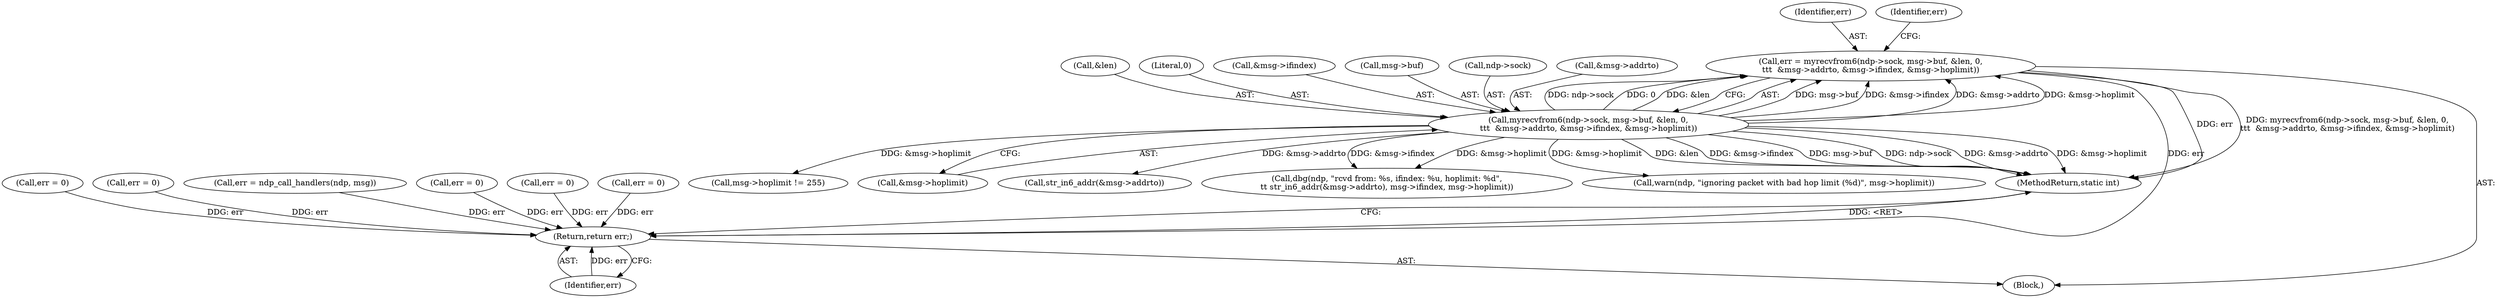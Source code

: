 digraph "0_libndp_a4892df306e0532487f1634ba6d4c6d4bb381c7f_1@API" {
"1000120" [label="(Call,err = myrecvfrom6(ndp->sock, msg->buf, &len, 0,\n\t\t\t  &msg->addrto, &msg->ifindex, &msg->hoplimit))"];
"1000122" [label="(Call,myrecvfrom6(ndp->sock, msg->buf, &len, 0,\n\t\t\t  &msg->addrto, &msg->ifindex, &msg->hoplimit))"];
"1000259" [label="(Return,return err;)"];
"1000129" [label="(Call,&len)"];
"1000178" [label="(Call,err = 0)"];
"1000195" [label="(Call,err = 0)"];
"1000251" [label="(Call,err = ndp_call_handlers(ndp, msg))"];
"1000131" [label="(Literal,0)"];
"1000136" [label="(Call,&msg->ifindex)"];
"1000261" [label="(MethodReturn,static int)"];
"1000230" [label="(Call,err = 0)"];
"1000166" [label="(Call,msg->hoplimit != 255)"];
"1000126" [label="(Call,msg->buf)"];
"1000212" [label="(Call,err = 0)"];
"1000123" [label="(Call,ndp->sock)"];
"1000260" [label="(Identifier,err)"];
"1000121" [label="(Identifier,err)"];
"1000247" [label="(Call,err = 0)"];
"1000120" [label="(Call,err = myrecvfrom6(ndp->sock, msg->buf, &len, 0,\n\t\t\t  &msg->addrto, &msg->ifindex, &msg->hoplimit))"];
"1000140" [label="(Call,&msg->hoplimit)"];
"1000102" [label="(Block,)"];
"1000154" [label="(Call,str_in6_addr(&msg->addrto))"];
"1000122" [label="(Call,myrecvfrom6(ndp->sock, msg->buf, &len, 0,\n\t\t\t  &msg->addrto, &msg->ifindex, &msg->hoplimit))"];
"1000259" [label="(Return,return err;)"];
"1000151" [label="(Call,dbg(ndp, \"rcvd from: %s, ifindex: %u, hoplimit: %d\",\n\t\t str_in6_addr(&msg->addrto), msg->ifindex, msg->hoplimit))"];
"1000172" [label="(Call,warn(ndp, \"ignoring packet with bad hop limit (%d)\", msg->hoplimit))"];
"1000132" [label="(Call,&msg->addrto)"];
"1000145" [label="(Identifier,err)"];
"1000120" -> "1000102"  [label="AST: "];
"1000120" -> "1000122"  [label="CFG: "];
"1000121" -> "1000120"  [label="AST: "];
"1000122" -> "1000120"  [label="AST: "];
"1000145" -> "1000120"  [label="CFG: "];
"1000120" -> "1000261"  [label="DDG: err"];
"1000120" -> "1000261"  [label="DDG: myrecvfrom6(ndp->sock, msg->buf, &len, 0,\n\t\t\t  &msg->addrto, &msg->ifindex, &msg->hoplimit)"];
"1000122" -> "1000120"  [label="DDG: msg->buf"];
"1000122" -> "1000120"  [label="DDG: &msg->ifindex"];
"1000122" -> "1000120"  [label="DDG: &msg->addrto"];
"1000122" -> "1000120"  [label="DDG: &msg->hoplimit"];
"1000122" -> "1000120"  [label="DDG: ndp->sock"];
"1000122" -> "1000120"  [label="DDG: 0"];
"1000122" -> "1000120"  [label="DDG: &len"];
"1000120" -> "1000259"  [label="DDG: err"];
"1000122" -> "1000140"  [label="CFG: "];
"1000123" -> "1000122"  [label="AST: "];
"1000126" -> "1000122"  [label="AST: "];
"1000129" -> "1000122"  [label="AST: "];
"1000131" -> "1000122"  [label="AST: "];
"1000132" -> "1000122"  [label="AST: "];
"1000136" -> "1000122"  [label="AST: "];
"1000140" -> "1000122"  [label="AST: "];
"1000122" -> "1000261"  [label="DDG: msg->buf"];
"1000122" -> "1000261"  [label="DDG: ndp->sock"];
"1000122" -> "1000261"  [label="DDG: &msg->addrto"];
"1000122" -> "1000261"  [label="DDG: &msg->hoplimit"];
"1000122" -> "1000261"  [label="DDG: &len"];
"1000122" -> "1000261"  [label="DDG: &msg->ifindex"];
"1000122" -> "1000154"  [label="DDG: &msg->addrto"];
"1000122" -> "1000151"  [label="DDG: &msg->ifindex"];
"1000122" -> "1000151"  [label="DDG: &msg->hoplimit"];
"1000122" -> "1000166"  [label="DDG: &msg->hoplimit"];
"1000122" -> "1000172"  [label="DDG: &msg->hoplimit"];
"1000259" -> "1000102"  [label="AST: "];
"1000259" -> "1000260"  [label="CFG: "];
"1000260" -> "1000259"  [label="AST: "];
"1000261" -> "1000259"  [label="CFG: "];
"1000259" -> "1000261"  [label="DDG: <RET>"];
"1000260" -> "1000259"  [label="DDG: err"];
"1000247" -> "1000259"  [label="DDG: err"];
"1000178" -> "1000259"  [label="DDG: err"];
"1000251" -> "1000259"  [label="DDG: err"];
"1000230" -> "1000259"  [label="DDG: err"];
"1000212" -> "1000259"  [label="DDG: err"];
"1000195" -> "1000259"  [label="DDG: err"];
}
